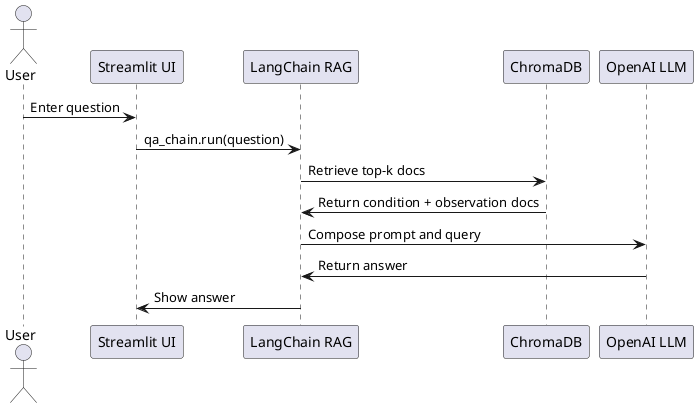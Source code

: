 @startuml
actor User
participant "Streamlit UI" as UI
participant "LangChain RAG" as LangChain
participant "ChromaDB" as ChromaDB
participant "OpenAI LLM" as LLM

User -> UI : Enter question
UI -> LangChain : qa_chain.run(question)
LangChain -> ChromaDB : Retrieve top-k docs
ChromaDB -> LangChain : Return condition + observation docs
LangChain -> LLM : Compose prompt and query
LLM -> LangChain : Return answer
LangChain -> UI : Show answer
@enduml

